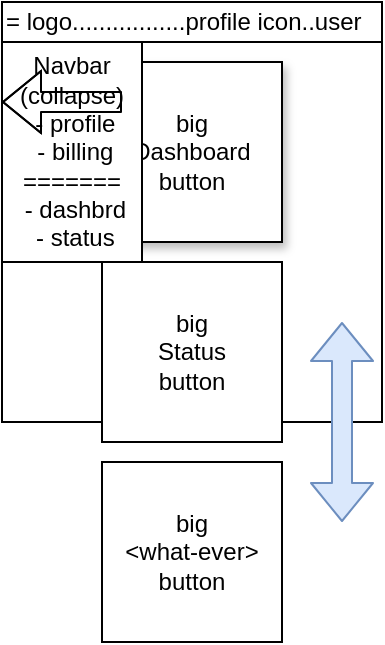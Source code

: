 <mxfile version="10.6.5" type="github"><diagram id="imBZ4LAfEgumaBeoscDu" name="layout-ui-main"><mxGraphModel dx="987" dy="687" grid="1" gridSize="10" guides="1" tooltips="1" connect="1" arrows="1" fold="1" page="1" pageScale="1" pageWidth="850" pageHeight="1100" math="0" shadow="0"><root><mxCell id="0"/><mxCell id="1" parent="0"/><mxCell id="QorLkS7N8357mbvc9WR5-1" value="" style="whiteSpace=wrap;html=1;aspect=fixed;direction=south;" parent="1" vertex="1"><mxGeometry x="10" y="30" width="190" height="190" as="geometry"/></mxCell><mxCell id="QorLkS7N8357mbvc9WR5-6" value="&lt;div style=&quot;text-align: center&quot;&gt;big&lt;/div&gt;&lt;div style=&quot;text-align: center&quot;&gt;Dashboard&lt;/div&gt;&lt;div style=&quot;text-align: center&quot;&gt;button&lt;/div&gt;&lt;div style=&quot;text-align: center&quot;&gt;&lt;/div&gt;" style="whiteSpace=wrap;html=1;aspect=fixed;align=center;shadow=1;" parent="1" vertex="1"><mxGeometry x="60" y="40" width="90" height="90" as="geometry"/></mxCell><mxCell id="QorLkS7N8357mbvc9WR5-2" value="&lt;div style=&quot;text-align: left&quot;&gt;&lt;span&gt;= logo.................profile icon..user&lt;/span&gt;&lt;/div&gt;&lt;div style=&quot;text-align: left&quot;&gt;&lt;/div&gt;" style="rounded=0;whiteSpace=wrap;html=1;align=left;" parent="1" vertex="1"><mxGeometry x="10" y="10" width="190" height="20" as="geometry"/></mxCell><mxCell id="QorLkS7N8357mbvc9WR5-4" value="Navbar&lt;br&gt;(collapse)&lt;br&gt;&amp;nbsp;- profile&lt;br&gt;&amp;nbsp;- billing&lt;br&gt;=======&lt;br&gt;&amp;nbsp;- dashbrd&lt;br&gt;&amp;nbsp;- status&lt;br&gt;" style="rounded=0;whiteSpace=wrap;html=1;align=center;labelPosition=center;verticalLabelPosition=middle;verticalAlign=middle;" parent="1" vertex="1"><mxGeometry x="10" y="30" width="70" height="110" as="geometry"/></mxCell><mxCell id="QorLkS7N8357mbvc9WR5-5" value="" style="shape=flexArrow;endArrow=classic;html=1;" parent="1" edge="1"><mxGeometry width="50" height="50" relative="1" as="geometry"><mxPoint x="70" y="60" as="sourcePoint"/><mxPoint x="10" y="60" as="targetPoint"/><Array as="points"><mxPoint x="40" y="60"/></Array></mxGeometry></mxCell><mxCell id="QorLkS7N8357mbvc9WR5-7" value="&lt;div style=&quot;text-align: center&quot;&gt;big&lt;/div&gt;&lt;div style=&quot;text-align: center&quot;&gt;Status&lt;/div&gt;&lt;div style=&quot;text-align: center&quot;&gt;button&lt;/div&gt;&lt;div style=&quot;text-align: center&quot;&gt;&lt;/div&gt;" style="whiteSpace=wrap;html=1;aspect=fixed;align=center;" parent="1" vertex="1"><mxGeometry x="60" y="140" width="90" height="90" as="geometry"/></mxCell><mxCell id="QorLkS7N8357mbvc9WR5-8" value="&lt;div style=&quot;text-align: center&quot;&gt;big&lt;/div&gt;&lt;div style=&quot;text-align: center&quot;&gt;&amp;lt;what-ever&amp;gt;&lt;/div&gt;&lt;div style=&quot;text-align: center&quot;&gt;button&lt;/div&gt;&lt;div style=&quot;text-align: center&quot;&gt;&lt;/div&gt;" style="whiteSpace=wrap;html=1;aspect=fixed;align=center;" parent="1" vertex="1"><mxGeometry x="60" y="240" width="90" height="90" as="geometry"/></mxCell><mxCell id="QorLkS7N8357mbvc9WR5-10" value="" style="shape=flexArrow;endArrow=classic;startArrow=classic;html=1;fillColor=#dae8fc;strokeColor=#6c8ebf;" parent="1" edge="1"><mxGeometry width="50" height="50" relative="1" as="geometry"><mxPoint x="180" y="270" as="sourcePoint"/><mxPoint x="180" y="170" as="targetPoint"/></mxGeometry></mxCell></root></mxGraphModel></diagram><diagram id="3H-pr3FMxz5Wwfsq-lKA" name="app-code-layout"><mxGraphModel dx="987" dy="687" grid="1" gridSize="10" guides="1" tooltips="1" connect="1" arrows="1" fold="1" page="1" pageScale="1" pageWidth="850" pageHeight="1100" math="0" shadow="0"><root><mxCell id="QYwZs_uFSaFniPbJL5qX-0"/><mxCell id="QYwZs_uFSaFniPbJL5qX-1" parent="QYwZs_uFSaFniPbJL5qX-0"/><mxCell id="QYwZs_uFSaFniPbJL5qX-2" value="App" style="rounded=1;whiteSpace=wrap;html=1;shadow=1;align=center;" vertex="1" parent="QYwZs_uFSaFniPbJL5qX-1"><mxGeometry x="165" y="10" width="80" height="40" as="geometry"/></mxCell><mxCell id="QYwZs_uFSaFniPbJL5qX-3" value="Toolbar&lt;br&gt;(top header)&lt;br&gt;" style="rounded=1;whiteSpace=wrap;html=1;shadow=1;align=center;" vertex="1" parent="QYwZs_uFSaFniPbJL5qX-1"><mxGeometry x="10" y="70" width="90" height="40" as="geometry"/></mxCell><mxCell id="QYwZs_uFSaFniPbJL5qX-4" value="Side Drawer&lt;br&gt;(side-collapse)&lt;br&gt;" style="rounded=1;whiteSpace=wrap;html=1;shadow=1;align=center;" vertex="1" parent="QYwZs_uFSaFniPbJL5qX-1"><mxGeometry x="110" y="70" width="90" height="40" as="geometry"/></mxCell><mxCell id="QYwZs_uFSaFniPbJL5qX-6" value="background&lt;br&gt;(app ui)&lt;br&gt;" style="rounded=1;whiteSpace=wrap;html=1;shadow=1;align=center;" vertex="1" parent="QYwZs_uFSaFniPbJL5qX-1"><mxGeometry x="210" y="70" width="90" height="40" as="geometry"/></mxCell><mxCell id="QYwZs_uFSaFniPbJL5qX-7" value="props&lt;br&gt;(app ui)&lt;br&gt;" style="rounded=1;whiteSpace=wrap;html=1;shadow=1;align=center;" vertex="1" parent="QYwZs_uFSaFniPbJL5qX-1"><mxGeometry x="310" y="70" width="90" height="40" as="geometry"/></mxCell><mxCell id="QYwZs_uFSaFniPbJL5qX-8" value="Navigation list&lt;br&gt;" style="rounded=1;whiteSpace=wrap;html=1;shadow=1;align=center;" vertex="1" parent="QYwZs_uFSaFniPbJL5qX-1"><mxGeometry x="10" y="150" width="190" height="20" as="geometry"/></mxCell><mxCell id="QYwZs_uFSaFniPbJL5qX-9" value="Drawer toggle&lt;br&gt;" style="rounded=1;whiteSpace=wrap;html=1;shadow=1;align=center;" vertex="1" parent="QYwZs_uFSaFniPbJL5qX-1"><mxGeometry x="10" y="120" width="90" height="20" as="geometry"/></mxCell><mxCell id="QYwZs_uFSaFniPbJL5qX-10" value="Overview Page" style="rounded=1;whiteSpace=wrap;html=1;shadow=1;align=center;" vertex="1" parent="QYwZs_uFSaFniPbJL5qX-1"><mxGeometry x="310" y="140" width="90" height="20" as="geometry"/></mxCell><mxCell id="QYwZs_uFSaFniPbJL5qX-11" value="profile Page" style="rounded=1;whiteSpace=wrap;html=1;shadow=1;align=center;" vertex="1" parent="QYwZs_uFSaFniPbJL5qX-1"><mxGeometry x="300" y="160" width="90" height="20" as="geometry"/></mxCell><mxCell id="QYwZs_uFSaFniPbJL5qX-12" value="billing Page" style="rounded=1;whiteSpace=wrap;html=1;shadow=1;align=center;" vertex="1" parent="QYwZs_uFSaFniPbJL5qX-1"><mxGeometry x="295" y="180" width="90" height="20" as="geometry"/></mxCell><mxCell id="QYwZs_uFSaFniPbJL5qX-13" value="status Page" style="rounded=1;whiteSpace=wrap;html=1;shadow=1;align=center;" vertex="1" parent="QYwZs_uFSaFniPbJL5qX-1"><mxGeometry x="290" y="200" width="90" height="20" as="geometry"/></mxCell><mxCell id="dUJMMcc8BgmecZ_oNieR-2" value="page controls" style="rounded=1;whiteSpace=wrap;html=1;shadow=1;align=center;" vertex="1" parent="QYwZs_uFSaFniPbJL5qX-1"><mxGeometry x="250" y="230" width="90" height="20" as="geometry"/></mxCell></root></mxGraphModel></diagram></mxfile>